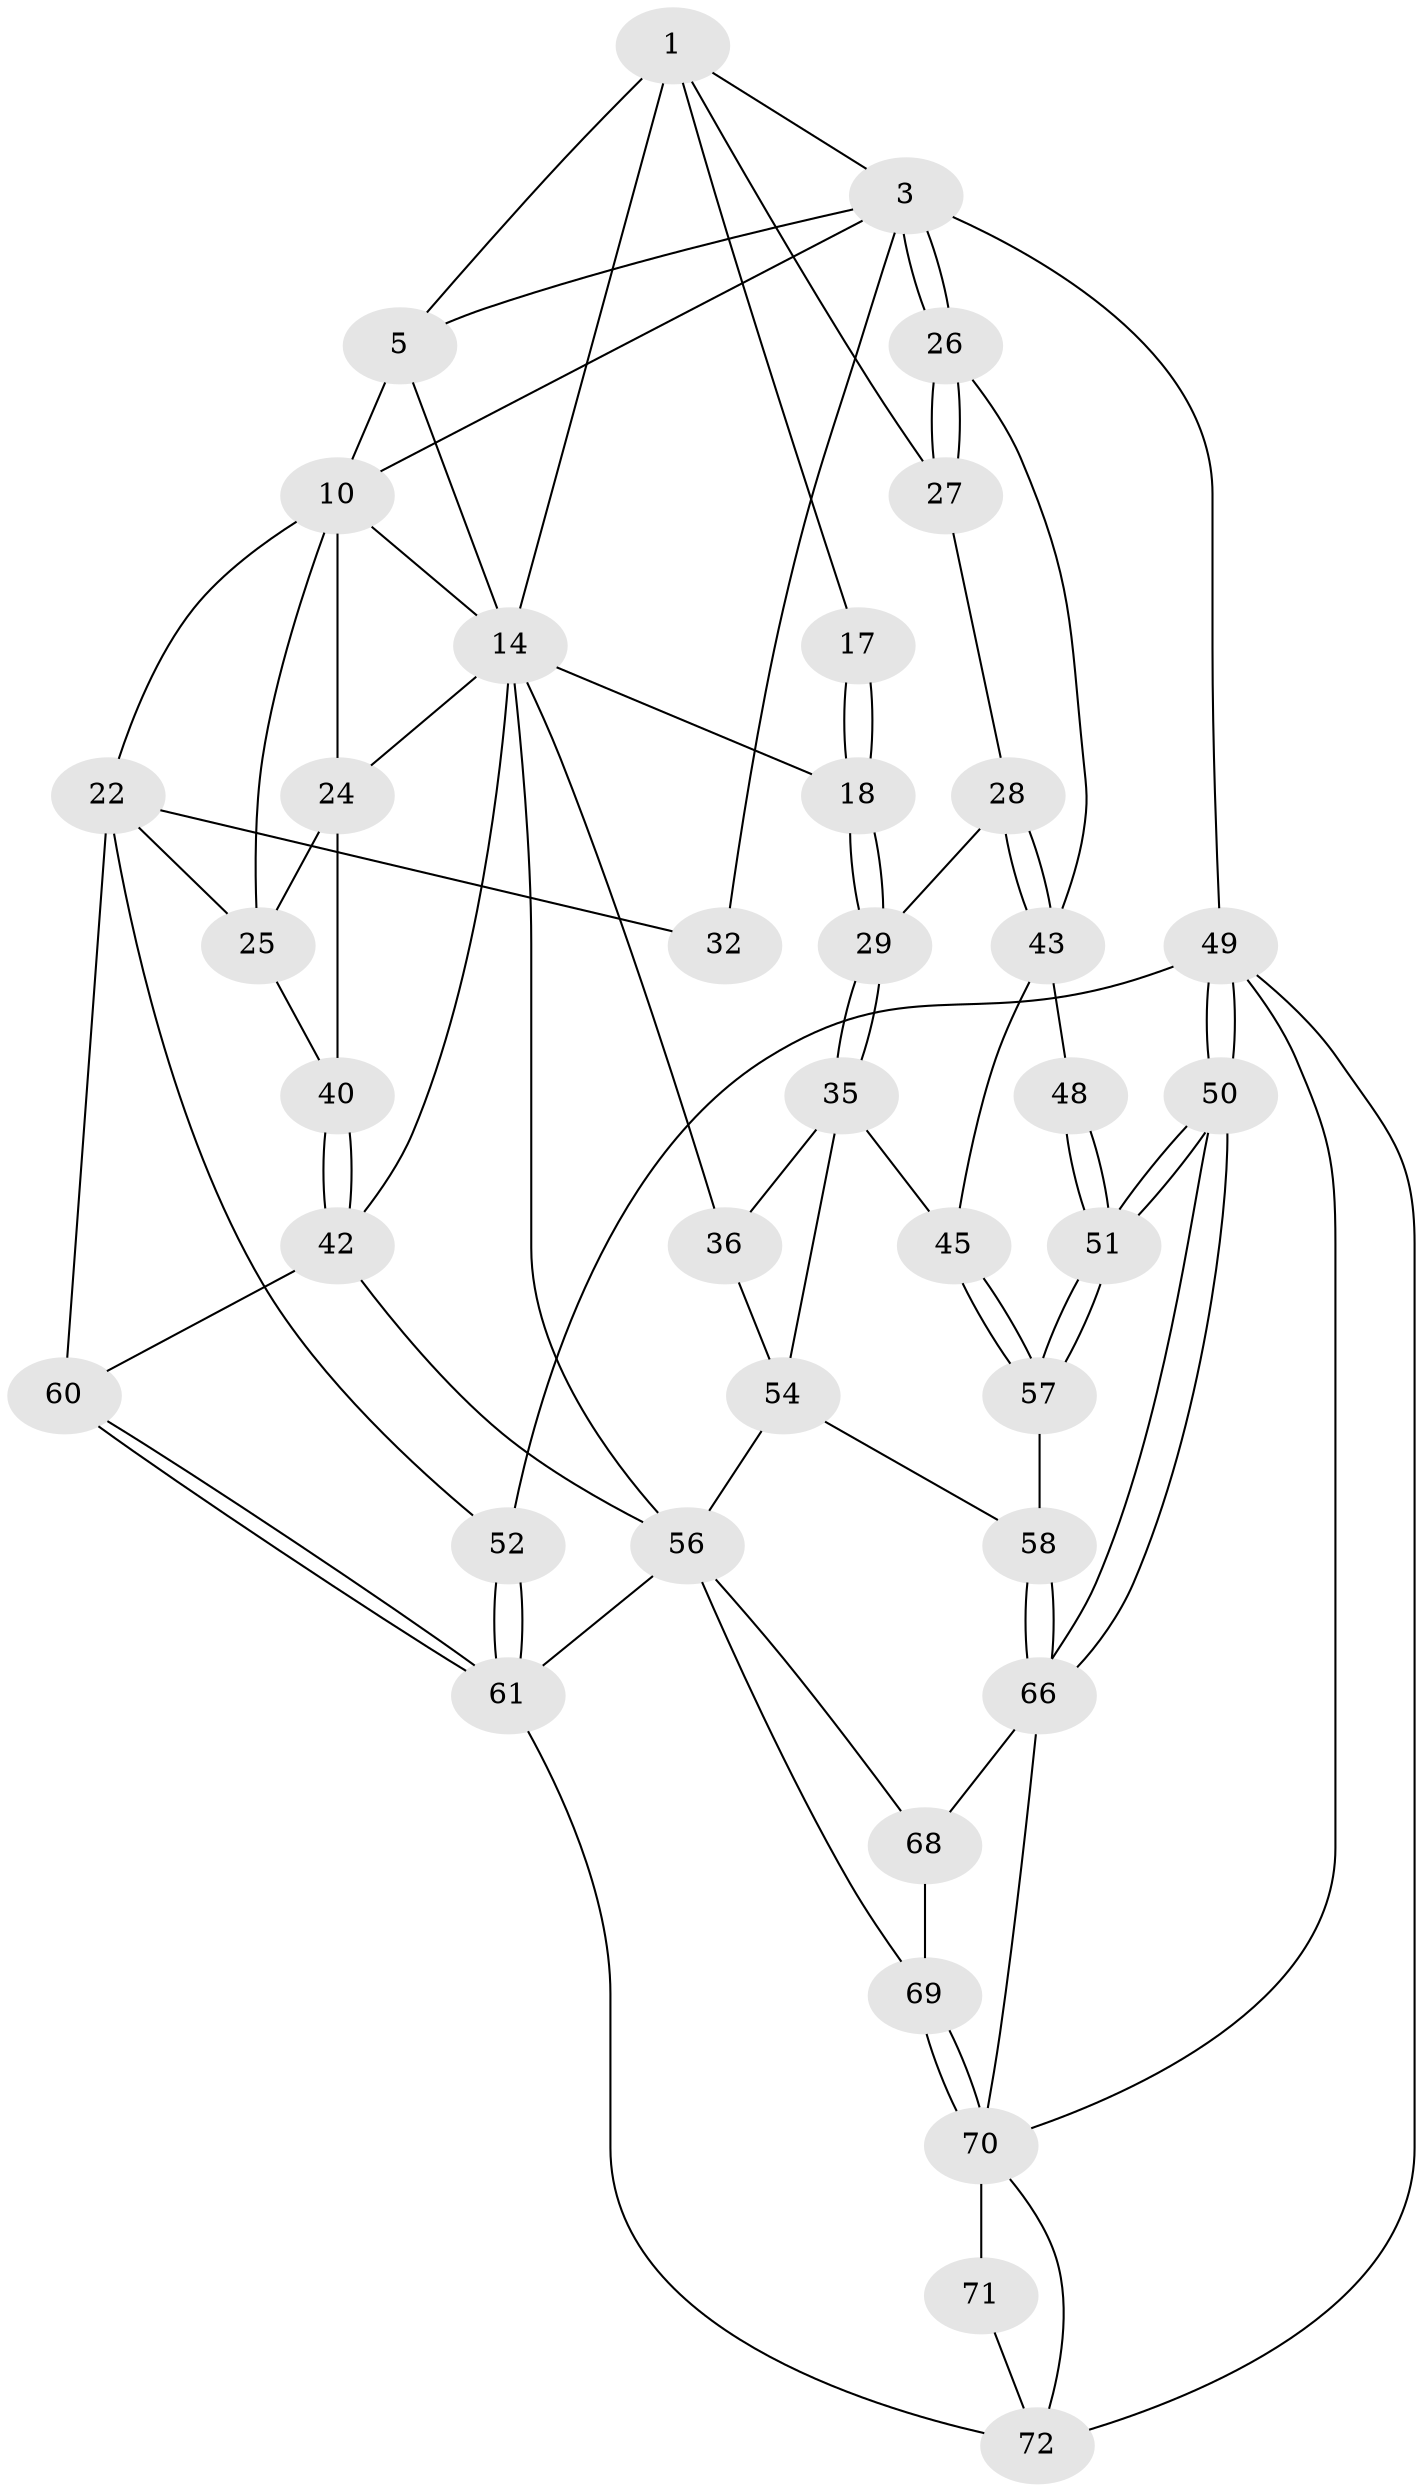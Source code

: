 // original degree distribution, {3: 0.02631578947368421, 5: 0.5526315789473685, 6: 0.19736842105263158, 4: 0.2236842105263158}
// Generated by graph-tools (version 1.1) at 2025/17/03/09/25 04:17:04]
// undirected, 38 vertices, 88 edges
graph export_dot {
graph [start="1"]
  node [color=gray90,style=filled];
  1 [pos="+0.616641495565502+0",super="+2+6"];
  3 [pos="+1+0",super="+4"];
  5 [pos="+0.3456122444631322+0",super="+8"];
  10 [pos="+0.24481644215443407+0.0736862268431198",super="+20+11"];
  14 [pos="+0.4531376230396739+0.12965945176031832",super="+15+19"];
  17 [pos="+0.6369811118537627+0.12036859813392854"];
  18 [pos="+0.575826133132616+0.2344755330594114"];
  22 [pos="+0.1737576881496298+0.26547302618247787",super="+23+33"];
  24 [pos="+0.2756883727304446+0.26788992671207473",super="+31"];
  25 [pos="+0.21667486645280964+0.2792434588900518",super="+38"];
  26 [pos="+1+0"];
  27 [pos="+0.8070241597906275+0.19466193305736634"];
  28 [pos="+0.7870540740670077+0.28645174904508425"];
  29 [pos="+0.5767087769776454+0.23553461386324728"];
  32 [pos="+0+0.1381723218511912"];
  35 [pos="+0.5849719779321403+0.3375756068126132",super="+46"];
  36 [pos="+0.5533502034552289+0.41866092278520095"];
  40 [pos="+0.3455167801564932+0.5001525392881305"];
  42 [pos="+0.36553323242376634+0.5425796646697597",super="+59"];
  43 [pos="+0.8059075851707463+0.30922075871339544",super="+47+44"];
  45 [pos="+0.8085057611485608+0.45351280180577097"];
  48 [pos="+1+0.4698049403498814"];
  49 [pos="+1+1",super="+53"];
  50 [pos="+1+1"];
  51 [pos="+1+0.6768920190226726"];
  52 [pos="+0+0.7196119814379444"];
  54 [pos="+0.6368859532268353+0.5030345297525397",super="+55"];
  56 [pos="+0.5120055045220774+0.6248092277316567",super="+62"];
  57 [pos="+0.7664659518861109+0.6543870202063025"];
  58 [pos="+0.7570216586013779+0.6632979807507222"];
  60 [pos="+0.1920441643775777+0.5885320053938748"];
  61 [pos="+0.15181906471895962+0.7009094447499873",super="+65"];
  66 [pos="+0.7389909453073729+0.812962277514517",super="+67"];
  68 [pos="+0.5494141225999362+0.786819052378573"];
  69 [pos="+0.45175932253583634+0.8643148771651565"];
  70 [pos="+0.4451220740404211+0.8880558530109177",super="+74"];
  71 [pos="+0.44256320437641106+0.8939774428613695"];
  72 [pos="+0.20479883973065596+0.9215331358161835",super="+73"];
  1 -- 3;
  1 -- 27;
  1 -- 17 [weight=2];
  1 -- 5;
  1 -- 14;
  3 -- 26;
  3 -- 26;
  3 -- 49 [weight=2];
  3 -- 32;
  3 -- 5;
  3 -- 10;
  5 -- 10;
  5 -- 14;
  10 -- 24;
  10 -- 25;
  10 -- 22 [weight=2];
  10 -- 14;
  14 -- 18;
  14 -- 36;
  14 -- 56;
  14 -- 24;
  14 -- 42;
  17 -- 18;
  17 -- 18;
  18 -- 29;
  18 -- 29;
  22 -- 32 [weight=2];
  22 -- 52;
  22 -- 25;
  22 -- 60;
  24 -- 25;
  24 -- 40;
  25 -- 40;
  26 -- 27;
  26 -- 27;
  26 -- 43;
  27 -- 28;
  28 -- 29;
  28 -- 43;
  28 -- 43;
  29 -- 35;
  29 -- 35;
  35 -- 36;
  35 -- 45;
  35 -- 54;
  36 -- 54;
  40 -- 42;
  40 -- 42;
  42 -- 60;
  42 -- 56;
  43 -- 48 [weight=2];
  43 -- 45;
  45 -- 57;
  45 -- 57;
  48 -- 51;
  48 -- 51;
  49 -- 50;
  49 -- 50;
  49 -- 70;
  49 -- 72;
  49 -- 52;
  50 -- 51;
  50 -- 51;
  50 -- 66;
  50 -- 66;
  51 -- 57;
  51 -- 57;
  52 -- 61;
  52 -- 61;
  54 -- 56;
  54 -- 58;
  56 -- 68;
  56 -- 69;
  56 -- 61;
  57 -- 58;
  58 -- 66;
  58 -- 66;
  60 -- 61;
  60 -- 61;
  61 -- 72;
  66 -- 68;
  66 -- 70;
  68 -- 69;
  69 -- 70;
  69 -- 70;
  70 -- 71 [weight=2];
  70 -- 72;
  71 -- 72;
}
